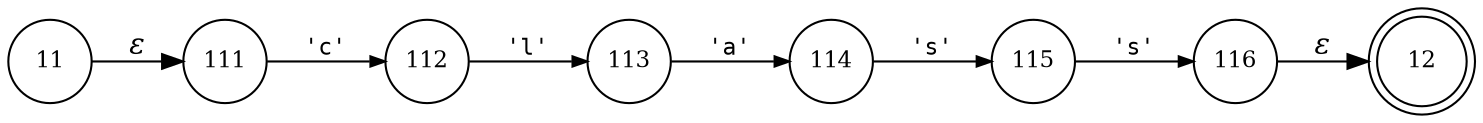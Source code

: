 digraph ATN {
rankdir=LR;
s12[fontsize=11, label="12", shape=doublecircle, fixedsize=true, width=.6];
s112[fontsize=11,label="112", shape=circle, fixedsize=true, width=.55, peripheries=1];
s113[fontsize=11,label="113", shape=circle, fixedsize=true, width=.55, peripheries=1];
s114[fontsize=11,label="114", shape=circle, fixedsize=true, width=.55, peripheries=1];
s115[fontsize=11,label="115", shape=circle, fixedsize=true, width=.55, peripheries=1];
s116[fontsize=11,label="116", shape=circle, fixedsize=true, width=.55, peripheries=1];
s11[fontsize=11,label="11", shape=circle, fixedsize=true, width=.55, peripheries=1];
s111[fontsize=11,label="111", shape=circle, fixedsize=true, width=.55, peripheries=1];
s11 -> s111 [fontname="Times-Italic", label="&epsilon;"];
s111 -> s112 [fontsize=11, fontname="Courier", arrowsize=.7, label = "'c'", arrowhead = normal];
s112 -> s113 [fontsize=11, fontname="Courier", arrowsize=.7, label = "'l'", arrowhead = normal];
s113 -> s114 [fontsize=11, fontname="Courier", arrowsize=.7, label = "'a'", arrowhead = normal];
s114 -> s115 [fontsize=11, fontname="Courier", arrowsize=.7, label = "'s'", arrowhead = normal];
s115 -> s116 [fontsize=11, fontname="Courier", arrowsize=.7, label = "'s'", arrowhead = normal];
s116 -> s12 [fontname="Times-Italic", label="&epsilon;"];
}